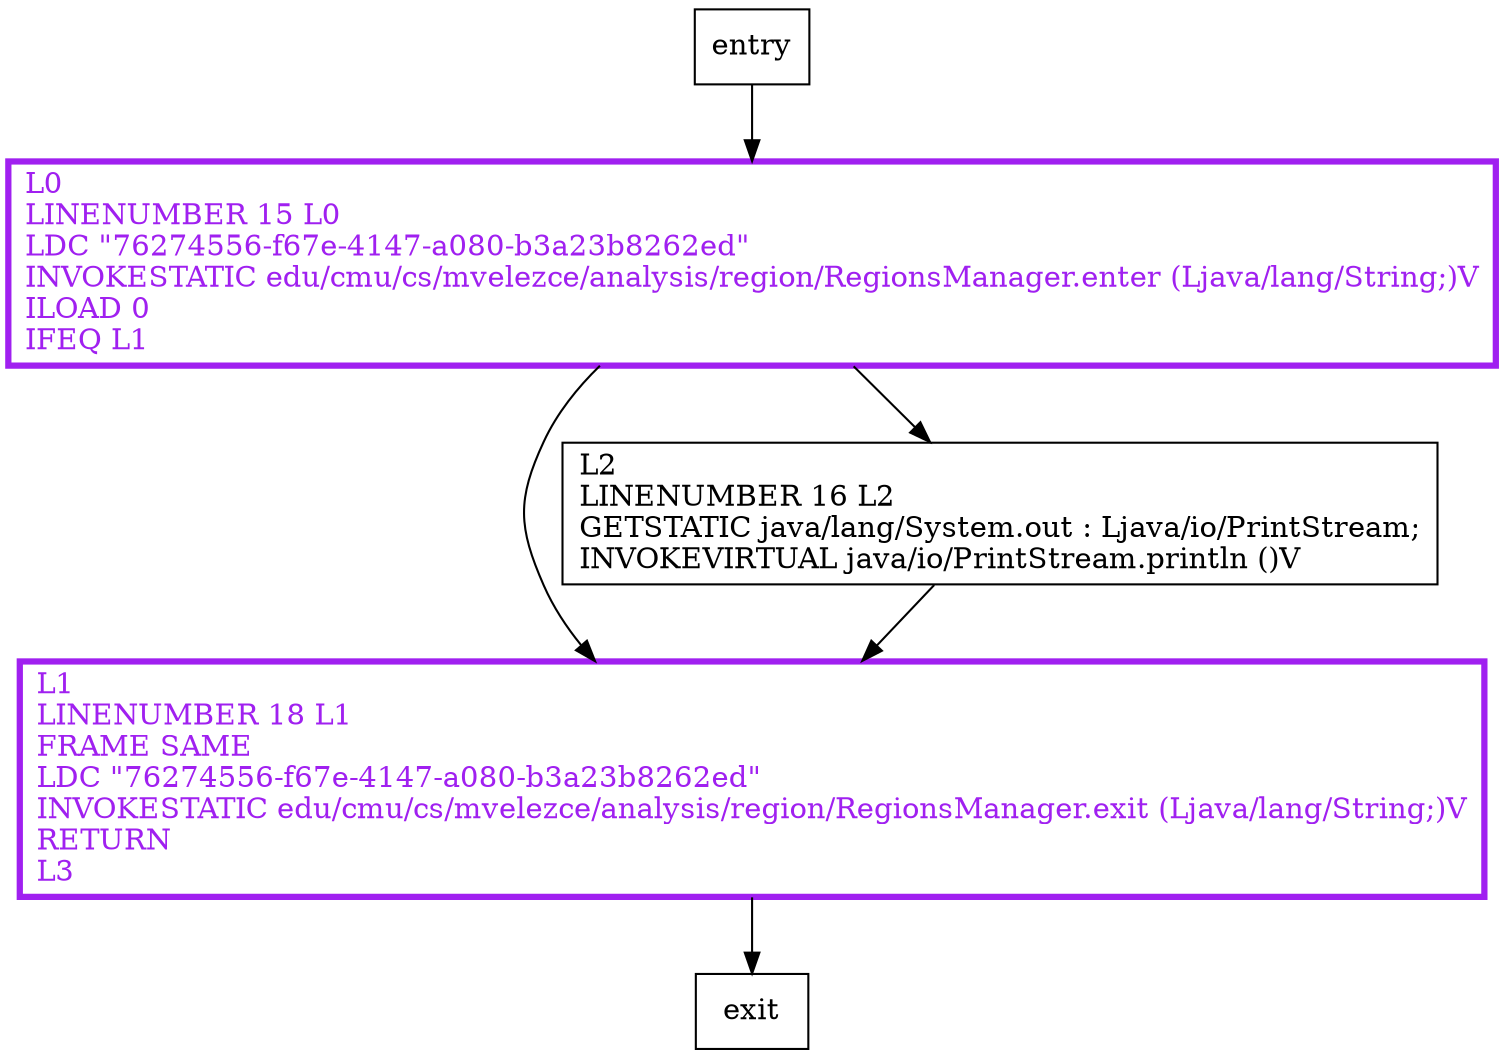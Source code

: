 digraph foo {
node [shape=record];
1345063038 [label="L0\lLINENUMBER 15 L0\lLDC \"76274556-f67e-4147-a080-b3a23b8262ed\"\lINVOKESTATIC edu/cmu/cs/mvelezce/analysis/region/RegionsManager.enter (Ljava/lang/String;)V\lILOAD 0\lIFEQ L1\l"];
1234723192 [label="L1\lLINENUMBER 18 L1\lFRAME SAME\lLDC \"76274556-f67e-4147-a080-b3a23b8262ed\"\lINVOKESTATIC edu/cmu/cs/mvelezce/analysis/region/RegionsManager.exit (Ljava/lang/String;)V\lRETURN\lL3\l"];
280886220 [label="L2\lLINENUMBER 16 L2\lGETSTATIC java/lang/System.out : Ljava/io/PrintStream;\lINVOKEVIRTUAL java/io/PrintStream.println ()V\l"];
entry;
exit;
entry -> 1345063038;
1345063038 -> 1234723192;
1345063038 -> 280886220;
1234723192 -> exit;
280886220 -> 1234723192;
1345063038[fontcolor="purple", penwidth=3, color="purple"];
1234723192[fontcolor="purple", penwidth=3, color="purple"];
}
